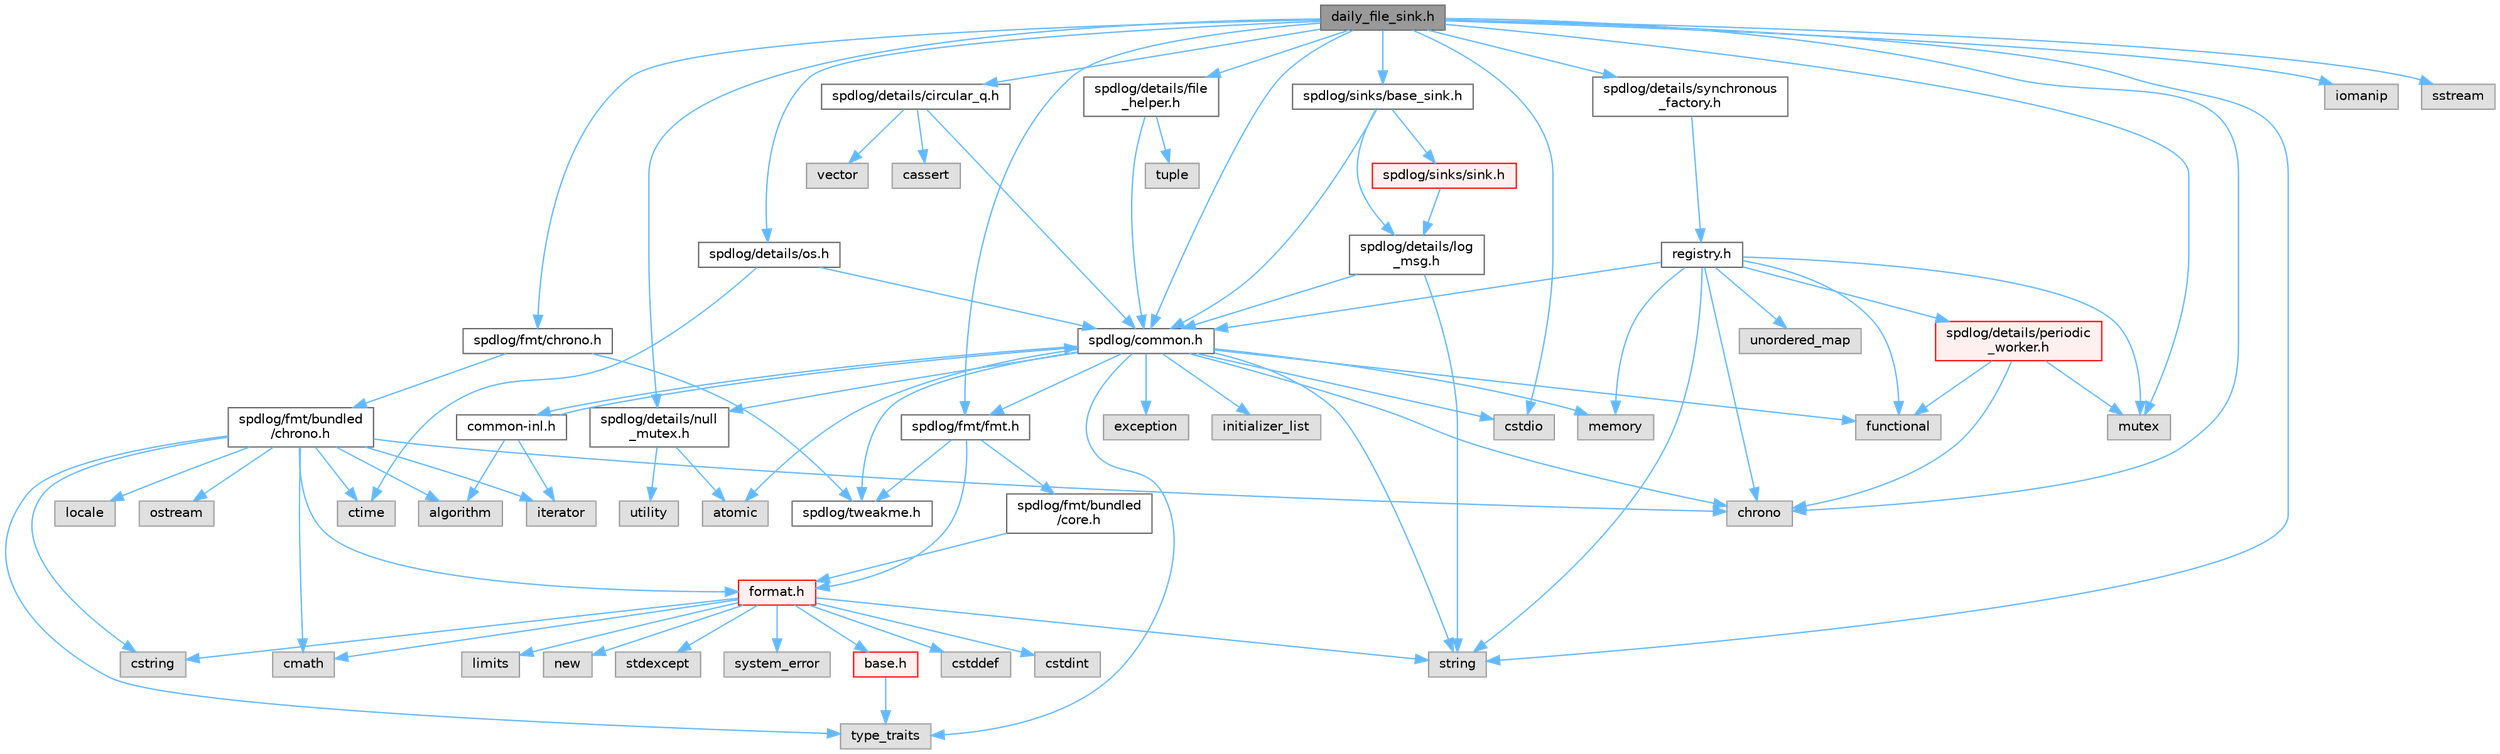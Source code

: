 digraph "daily_file_sink.h"
{
 // LATEX_PDF_SIZE
  bgcolor="transparent";
  edge [fontname=Helvetica,fontsize=10,labelfontname=Helvetica,labelfontsize=10];
  node [fontname=Helvetica,fontsize=10,shape=box,height=0.2,width=0.4];
  Node1 [id="Node000001",label="daily_file_sink.h",height=0.2,width=0.4,color="gray40", fillcolor="grey60", style="filled", fontcolor="black",tooltip=" "];
  Node1 -> Node2 [id="edge1_Node000001_Node000002",color="steelblue1",style="solid",tooltip=" "];
  Node2 [id="Node000002",label="spdlog/common.h",height=0.2,width=0.4,color="grey40", fillcolor="white", style="filled",URL="$_my_spdlog_2spdlog_2common_8h.html",tooltip=" "];
  Node2 -> Node3 [id="edge2_Node000002_Node000003",color="steelblue1",style="solid",tooltip=" "];
  Node3 [id="Node000003",label="spdlog/details/null\l_mutex.h",height=0.2,width=0.4,color="grey40", fillcolor="white", style="filled",URL="$null__mutex_8h.html",tooltip=" "];
  Node3 -> Node4 [id="edge3_Node000003_Node000004",color="steelblue1",style="solid",tooltip=" "];
  Node4 [id="Node000004",label="atomic",height=0.2,width=0.4,color="grey60", fillcolor="#E0E0E0", style="filled",tooltip=" "];
  Node3 -> Node5 [id="edge4_Node000003_Node000005",color="steelblue1",style="solid",tooltip=" "];
  Node5 [id="Node000005",label="utility",height=0.2,width=0.4,color="grey60", fillcolor="#E0E0E0", style="filled",tooltip=" "];
  Node2 -> Node6 [id="edge5_Node000002_Node000006",color="steelblue1",style="solid",tooltip=" "];
  Node6 [id="Node000006",label="spdlog/tweakme.h",height=0.2,width=0.4,color="grey40", fillcolor="white", style="filled",URL="$tweakme_8h.html",tooltip=" "];
  Node2 -> Node4 [id="edge6_Node000002_Node000004",color="steelblue1",style="solid",tooltip=" "];
  Node2 -> Node7 [id="edge7_Node000002_Node000007",color="steelblue1",style="solid",tooltip=" "];
  Node7 [id="Node000007",label="chrono",height=0.2,width=0.4,color="grey60", fillcolor="#E0E0E0", style="filled",tooltip=" "];
  Node2 -> Node8 [id="edge8_Node000002_Node000008",color="steelblue1",style="solid",tooltip=" "];
  Node8 [id="Node000008",label="cstdio",height=0.2,width=0.4,color="grey60", fillcolor="#E0E0E0", style="filled",tooltip=" "];
  Node2 -> Node9 [id="edge9_Node000002_Node000009",color="steelblue1",style="solid",tooltip=" "];
  Node9 [id="Node000009",label="exception",height=0.2,width=0.4,color="grey60", fillcolor="#E0E0E0", style="filled",tooltip=" "];
  Node2 -> Node10 [id="edge10_Node000002_Node000010",color="steelblue1",style="solid",tooltip=" "];
  Node10 [id="Node000010",label="functional",height=0.2,width=0.4,color="grey60", fillcolor="#E0E0E0", style="filled",tooltip=" "];
  Node2 -> Node11 [id="edge11_Node000002_Node000011",color="steelblue1",style="solid",tooltip=" "];
  Node11 [id="Node000011",label="initializer_list",height=0.2,width=0.4,color="grey60", fillcolor="#E0E0E0", style="filled",tooltip=" "];
  Node2 -> Node12 [id="edge12_Node000002_Node000012",color="steelblue1",style="solid",tooltip=" "];
  Node12 [id="Node000012",label="memory",height=0.2,width=0.4,color="grey60", fillcolor="#E0E0E0", style="filled",tooltip=" "];
  Node2 -> Node13 [id="edge13_Node000002_Node000013",color="steelblue1",style="solid",tooltip=" "];
  Node13 [id="Node000013",label="string",height=0.2,width=0.4,color="grey60", fillcolor="#E0E0E0", style="filled",tooltip=" "];
  Node2 -> Node14 [id="edge14_Node000002_Node000014",color="steelblue1",style="solid",tooltip=" "];
  Node14 [id="Node000014",label="type_traits",height=0.2,width=0.4,color="grey60", fillcolor="#E0E0E0", style="filled",tooltip=" "];
  Node2 -> Node15 [id="edge15_Node000002_Node000015",color="steelblue1",style="solid",tooltip=" "];
  Node15 [id="Node000015",label="spdlog/fmt/fmt.h",height=0.2,width=0.4,color="grey40", fillcolor="white", style="filled",URL="$fmt_8h.html",tooltip=" "];
  Node15 -> Node6 [id="edge16_Node000015_Node000006",color="steelblue1",style="solid",tooltip=" "];
  Node15 -> Node16 [id="edge17_Node000015_Node000016",color="steelblue1",style="solid",tooltip=" "];
  Node16 [id="Node000016",label="spdlog/fmt/bundled\l/core.h",height=0.2,width=0.4,color="grey40", fillcolor="white", style="filled",URL="$core_8h.html",tooltip=" "];
  Node16 -> Node17 [id="edge18_Node000016_Node000017",color="steelblue1",style="solid",tooltip=" "];
  Node17 [id="Node000017",label="format.h",height=0.2,width=0.4,color="red", fillcolor="#FFF0F0", style="filled",URL="$format_8h.html",tooltip=" "];
  Node17 -> Node18 [id="edge19_Node000017_Node000018",color="steelblue1",style="solid",tooltip=" "];
  Node18 [id="Node000018",label="base.h",height=0.2,width=0.4,color="red", fillcolor="#FFF0F0", style="filled",URL="$base_8h.html",tooltip=" "];
  Node18 -> Node14 [id="edge20_Node000018_Node000014",color="steelblue1",style="solid",tooltip=" "];
  Node17 -> Node22 [id="edge21_Node000017_Node000022",color="steelblue1",style="solid",tooltip=" "];
  Node22 [id="Node000022",label="cmath",height=0.2,width=0.4,color="grey60", fillcolor="#E0E0E0", style="filled",tooltip=" "];
  Node17 -> Node23 [id="edge22_Node000017_Node000023",color="steelblue1",style="solid",tooltip=" "];
  Node23 [id="Node000023",label="cstddef",height=0.2,width=0.4,color="grey60", fillcolor="#E0E0E0", style="filled",tooltip=" "];
  Node17 -> Node24 [id="edge23_Node000017_Node000024",color="steelblue1",style="solid",tooltip=" "];
  Node24 [id="Node000024",label="cstdint",height=0.2,width=0.4,color="grey60", fillcolor="#E0E0E0", style="filled",tooltip=" "];
  Node17 -> Node25 [id="edge24_Node000017_Node000025",color="steelblue1",style="solid",tooltip=" "];
  Node25 [id="Node000025",label="cstring",height=0.2,width=0.4,color="grey60", fillcolor="#E0E0E0", style="filled",tooltip=" "];
  Node17 -> Node26 [id="edge25_Node000017_Node000026",color="steelblue1",style="solid",tooltip=" "];
  Node26 [id="Node000026",label="limits",height=0.2,width=0.4,color="grey60", fillcolor="#E0E0E0", style="filled",tooltip=" "];
  Node17 -> Node27 [id="edge26_Node000017_Node000027",color="steelblue1",style="solid",tooltip=" "];
  Node27 [id="Node000027",label="new",height=0.2,width=0.4,color="grey60", fillcolor="#E0E0E0", style="filled",tooltip=" "];
  Node17 -> Node28 [id="edge27_Node000017_Node000028",color="steelblue1",style="solid",tooltip=" "];
  Node28 [id="Node000028",label="stdexcept",height=0.2,width=0.4,color="grey60", fillcolor="#E0E0E0", style="filled",tooltip=" "];
  Node17 -> Node13 [id="edge28_Node000017_Node000013",color="steelblue1",style="solid",tooltip=" "];
  Node17 -> Node29 [id="edge29_Node000017_Node000029",color="steelblue1",style="solid",tooltip=" "];
  Node29 [id="Node000029",label="system_error",height=0.2,width=0.4,color="grey60", fillcolor="#E0E0E0", style="filled",tooltip=" "];
  Node15 -> Node17 [id="edge30_Node000015_Node000017",color="steelblue1",style="solid",tooltip=" "];
  Node2 -> Node35 [id="edge31_Node000002_Node000035",color="steelblue1",style="solid",tooltip=" "];
  Node35 [id="Node000035",label="common-inl.h",height=0.2,width=0.4,color="grey40", fillcolor="white", style="filled",URL="$common-inl_8h.html",tooltip=" "];
  Node35 -> Node2 [id="edge32_Node000035_Node000002",color="steelblue1",style="solid",tooltip=" "];
  Node35 -> Node31 [id="edge33_Node000035_Node000031",color="steelblue1",style="solid",tooltip=" "];
  Node31 [id="Node000031",label="algorithm",height=0.2,width=0.4,color="grey60", fillcolor="#E0E0E0", style="filled",tooltip=" "];
  Node35 -> Node36 [id="edge34_Node000035_Node000036",color="steelblue1",style="solid",tooltip=" "];
  Node36 [id="Node000036",label="iterator",height=0.2,width=0.4,color="grey60", fillcolor="#E0E0E0", style="filled",tooltip=" "];
  Node1 -> Node37 [id="edge35_Node000001_Node000037",color="steelblue1",style="solid",tooltip=" "];
  Node37 [id="Node000037",label="spdlog/details/circular_q.h",height=0.2,width=0.4,color="grey40", fillcolor="white", style="filled",URL="$circular__q_8h.html",tooltip=" "];
  Node37 -> Node38 [id="edge36_Node000037_Node000038",color="steelblue1",style="solid",tooltip=" "];
  Node38 [id="Node000038",label="cassert",height=0.2,width=0.4,color="grey60", fillcolor="#E0E0E0", style="filled",tooltip=" "];
  Node37 -> Node39 [id="edge37_Node000037_Node000039",color="steelblue1",style="solid",tooltip=" "];
  Node39 [id="Node000039",label="vector",height=0.2,width=0.4,color="grey60", fillcolor="#E0E0E0", style="filled",tooltip=" "];
  Node37 -> Node2 [id="edge38_Node000037_Node000002",color="steelblue1",style="solid",tooltip=" "];
  Node1 -> Node40 [id="edge39_Node000001_Node000040",color="steelblue1",style="solid",tooltip=" "];
  Node40 [id="Node000040",label="spdlog/details/file\l_helper.h",height=0.2,width=0.4,color="grey40", fillcolor="white", style="filled",URL="$file__helper_8h.html",tooltip=" "];
  Node40 -> Node2 [id="edge40_Node000040_Node000002",color="steelblue1",style="solid",tooltip=" "];
  Node40 -> Node41 [id="edge41_Node000040_Node000041",color="steelblue1",style="solid",tooltip=" "];
  Node41 [id="Node000041",label="tuple",height=0.2,width=0.4,color="grey60", fillcolor="#E0E0E0", style="filled",tooltip=" "];
  Node1 -> Node3 [id="edge42_Node000001_Node000003",color="steelblue1",style="solid",tooltip=" "];
  Node1 -> Node42 [id="edge43_Node000001_Node000042",color="steelblue1",style="solid",tooltip=" "];
  Node42 [id="Node000042",label="spdlog/details/os.h",height=0.2,width=0.4,color="grey40", fillcolor="white", style="filled",URL="$details_2os_8h.html",tooltip=" "];
  Node42 -> Node43 [id="edge44_Node000042_Node000043",color="steelblue1",style="solid",tooltip=" "];
  Node43 [id="Node000043",label="ctime",height=0.2,width=0.4,color="grey60", fillcolor="#E0E0E0", style="filled",tooltip=" "];
  Node42 -> Node2 [id="edge45_Node000042_Node000002",color="steelblue1",style="solid",tooltip=" "];
  Node1 -> Node44 [id="edge46_Node000001_Node000044",color="steelblue1",style="solid",tooltip=" "];
  Node44 [id="Node000044",label="spdlog/details/synchronous\l_factory.h",height=0.2,width=0.4,color="grey40", fillcolor="white", style="filled",URL="$synchronous__factory_8h.html",tooltip=" "];
  Node44 -> Node45 [id="edge47_Node000044_Node000045",color="steelblue1",style="solid",tooltip=" "];
  Node45 [id="Node000045",label="registry.h",height=0.2,width=0.4,color="grey40", fillcolor="white", style="filled",URL="$registry_8h.html",tooltip=" "];
  Node45 -> Node2 [id="edge48_Node000045_Node000002",color="steelblue1",style="solid",tooltip=" "];
  Node45 -> Node46 [id="edge49_Node000045_Node000046",color="steelblue1",style="solid",tooltip=" "];
  Node46 [id="Node000046",label="spdlog/details/periodic\l_worker.h",height=0.2,width=0.4,color="red", fillcolor="#FFF0F0", style="filled",URL="$periodic__worker_8h.html",tooltip=" "];
  Node46 -> Node7 [id="edge50_Node000046_Node000007",color="steelblue1",style="solid",tooltip=" "];
  Node46 -> Node10 [id="edge51_Node000046_Node000010",color="steelblue1",style="solid",tooltip=" "];
  Node46 -> Node48 [id="edge52_Node000046_Node000048",color="steelblue1",style="solid",tooltip=" "];
  Node48 [id="Node000048",label="mutex",height=0.2,width=0.4,color="grey60", fillcolor="#E0E0E0", style="filled",tooltip=" "];
  Node45 -> Node7 [id="edge53_Node000045_Node000007",color="steelblue1",style="solid",tooltip=" "];
  Node45 -> Node10 [id="edge54_Node000045_Node000010",color="steelblue1",style="solid",tooltip=" "];
  Node45 -> Node12 [id="edge55_Node000045_Node000012",color="steelblue1",style="solid",tooltip=" "];
  Node45 -> Node48 [id="edge56_Node000045_Node000048",color="steelblue1",style="solid",tooltip=" "];
  Node45 -> Node13 [id="edge57_Node000045_Node000013",color="steelblue1",style="solid",tooltip=" "];
  Node45 -> Node50 [id="edge58_Node000045_Node000050",color="steelblue1",style="solid",tooltip=" "];
  Node50 [id="Node000050",label="unordered_map",height=0.2,width=0.4,color="grey60", fillcolor="#E0E0E0", style="filled",tooltip=" "];
  Node1 -> Node51 [id="edge59_Node000001_Node000051",color="steelblue1",style="solid",tooltip=" "];
  Node51 [id="Node000051",label="spdlog/fmt/chrono.h",height=0.2,width=0.4,color="grey40", fillcolor="white", style="filled",URL="$chrono_8h.html",tooltip=" "];
  Node51 -> Node6 [id="edge60_Node000051_Node000006",color="steelblue1",style="solid",tooltip=" "];
  Node51 -> Node52 [id="edge61_Node000051_Node000052",color="steelblue1",style="solid",tooltip=" "];
  Node52 [id="Node000052",label="spdlog/fmt/bundled\l/chrono.h",height=0.2,width=0.4,color="grey40", fillcolor="white", style="filled",URL="$bundled_2chrono_8h.html",tooltip=" "];
  Node52 -> Node31 [id="edge62_Node000052_Node000031",color="steelblue1",style="solid",tooltip=" "];
  Node52 -> Node7 [id="edge63_Node000052_Node000007",color="steelblue1",style="solid",tooltip=" "];
  Node52 -> Node22 [id="edge64_Node000052_Node000022",color="steelblue1",style="solid",tooltip=" "];
  Node52 -> Node25 [id="edge65_Node000052_Node000025",color="steelblue1",style="solid",tooltip=" "];
  Node52 -> Node43 [id="edge66_Node000052_Node000043",color="steelblue1",style="solid",tooltip=" "];
  Node52 -> Node36 [id="edge67_Node000052_Node000036",color="steelblue1",style="solid",tooltip=" "];
  Node52 -> Node34 [id="edge68_Node000052_Node000034",color="steelblue1",style="solid",tooltip=" "];
  Node34 [id="Node000034",label="locale",height=0.2,width=0.4,color="grey60", fillcolor="#E0E0E0", style="filled",tooltip=" "];
  Node52 -> Node53 [id="edge69_Node000052_Node000053",color="steelblue1",style="solid",tooltip=" "];
  Node53 [id="Node000053",label="ostream",height=0.2,width=0.4,color="grey60", fillcolor="#E0E0E0", style="filled",tooltip=" "];
  Node52 -> Node14 [id="edge70_Node000052_Node000014",color="steelblue1",style="solid",tooltip=" "];
  Node52 -> Node17 [id="edge71_Node000052_Node000017",color="steelblue1",style="solid",tooltip=" "];
  Node1 -> Node15 [id="edge72_Node000001_Node000015",color="steelblue1",style="solid",tooltip=" "];
  Node1 -> Node54 [id="edge73_Node000001_Node000054",color="steelblue1",style="solid",tooltip=" "];
  Node54 [id="Node000054",label="spdlog/sinks/base_sink.h",height=0.2,width=0.4,color="grey40", fillcolor="white", style="filled",URL="$base__sink_8h.html",tooltip=" "];
  Node54 -> Node2 [id="edge74_Node000054_Node000002",color="steelblue1",style="solid",tooltip=" "];
  Node54 -> Node55 [id="edge75_Node000054_Node000055",color="steelblue1",style="solid",tooltip=" "];
  Node55 [id="Node000055",label="spdlog/details/log\l_msg.h",height=0.2,width=0.4,color="grey40", fillcolor="white", style="filled",URL="$log__msg_8h.html",tooltip=" "];
  Node55 -> Node2 [id="edge76_Node000055_Node000002",color="steelblue1",style="solid",tooltip=" "];
  Node55 -> Node13 [id="edge77_Node000055_Node000013",color="steelblue1",style="solid",tooltip=" "];
  Node54 -> Node56 [id="edge78_Node000054_Node000056",color="steelblue1",style="solid",tooltip=" "];
  Node56 [id="Node000056",label="spdlog/sinks/sink.h",height=0.2,width=0.4,color="red", fillcolor="#FFF0F0", style="filled",URL="$sink_8h.html",tooltip=" "];
  Node56 -> Node55 [id="edge79_Node000056_Node000055",color="steelblue1",style="solid",tooltip=" "];
  Node1 -> Node7 [id="edge80_Node000001_Node000007",color="steelblue1",style="solid",tooltip=" "];
  Node1 -> Node8 [id="edge81_Node000001_Node000008",color="steelblue1",style="solid",tooltip=" "];
  Node1 -> Node58 [id="edge82_Node000001_Node000058",color="steelblue1",style="solid",tooltip=" "];
  Node58 [id="Node000058",label="iomanip",height=0.2,width=0.4,color="grey60", fillcolor="#E0E0E0", style="filled",tooltip=" "];
  Node1 -> Node48 [id="edge83_Node000001_Node000048",color="steelblue1",style="solid",tooltip=" "];
  Node1 -> Node59 [id="edge84_Node000001_Node000059",color="steelblue1",style="solid",tooltip=" "];
  Node59 [id="Node000059",label="sstream",height=0.2,width=0.4,color="grey60", fillcolor="#E0E0E0", style="filled",tooltip=" "];
  Node1 -> Node13 [id="edge85_Node000001_Node000013",color="steelblue1",style="solid",tooltip=" "];
}
